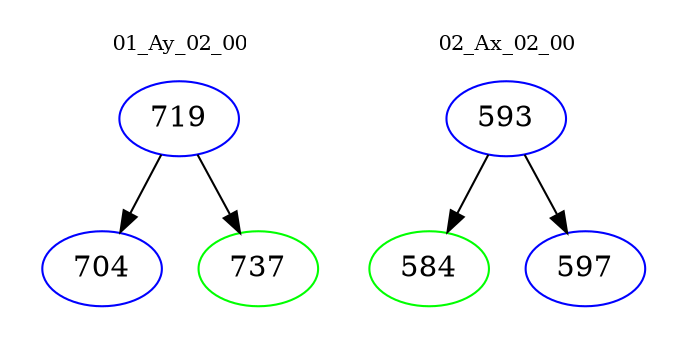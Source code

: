 digraph{
subgraph cluster_0 {
color = white
label = "01_Ay_02_00";
fontsize=10;
T0_719 [label="719", color="blue"]
T0_719 -> T0_704 [color="black"]
T0_704 [label="704", color="blue"]
T0_719 -> T0_737 [color="black"]
T0_737 [label="737", color="green"]
}
subgraph cluster_1 {
color = white
label = "02_Ax_02_00";
fontsize=10;
T1_593 [label="593", color="blue"]
T1_593 -> T1_584 [color="black"]
T1_584 [label="584", color="green"]
T1_593 -> T1_597 [color="black"]
T1_597 [label="597", color="blue"]
}
}
